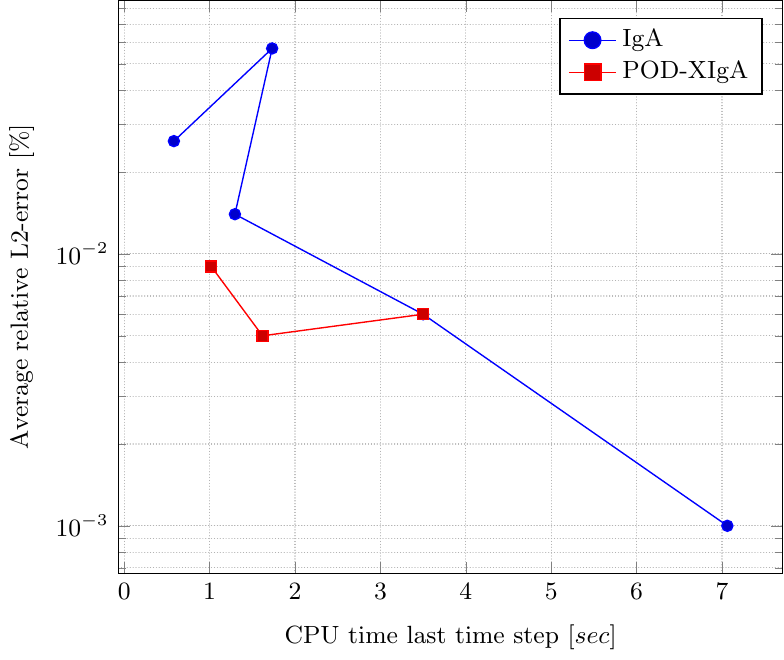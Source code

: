 \documentclass{standalone}
\usepackage{pgfplots}
\usepackage{filecontents}
\usepackage{tikz}
\usetikzlibrary{calc,fit,spy}

\begin{filecontents*}{IGA_data.csv}
time,relError
5.813e-01, 0.026
1.732e+00, 0.057
1.296e+00, 0.014
3.5e+00, 0.006
7.063e+00, 0.001

\end{filecontents*}

\begin{filecontents*}{PODXIGA_data.csv}
time,relError
1.018e+00, 0.009
1.619e+00, 0.005
3.5e+00, 0.006

\end{filecontents*}


\begin{filecontents*}{PODXIGAOverIntegrated_data.csv}
time,relError
1.018e+00, 0.009
1.619e+00, 0.005
3.811e+01, 0.003

\end{filecontents*}


\begin{document}
\begin{tikzpicture} [spy using outlines= {circle, magnification=2, size=3.0cm, connect spies}]

  \begin{semilogyaxis}[
        scale only axis, % The height and width argument only apply to the actual axis
%        ymin=1.0, ymax=1.0e-04,
%        xmin=1e+0, xmax=1.0e+2,
        xlabel={CPU time last time step $[sec]$},
        ylabel={Average relative L2-error $[\%]$ },
        legend pos=north east,
        font=\small,
        mark size=2,
        line width = 0.5,
	    legend style={font=\small, mark size=3},
        legend cell align=left,
        %cycle list name=myCycleListColor,
    		grid = both,
   	    grid style={ dash pattern = on 0.05 off 1,
    		line cap = round, draw=gray!60 }
      ]
		%2 levels of refinement		

\addplot table [x=time, y=relError, col sep=comma] {IGA_data.csv};
   \addlegendentry{IgA};
   
%\addplot[dashed, red!50!white, mark=diamond, every mark/.append style={solid,fill=red!25!white}] table [x=time, y=relError, col sep=comma] {PODXIGAOverIntegrated_data.csv};
%   \addlegendentry{POD X-IGA $Overintegrated$};

	
\addplot table [x=time, y=relError, col sep=comma] {PODXIGA_data.csv};
   \addlegendentry{POD-XIgA};


%\spy on (0.9,3.25) in node at (-3,0);

\end{semilogyaxis}

\end{tikzpicture}
\end{document}

